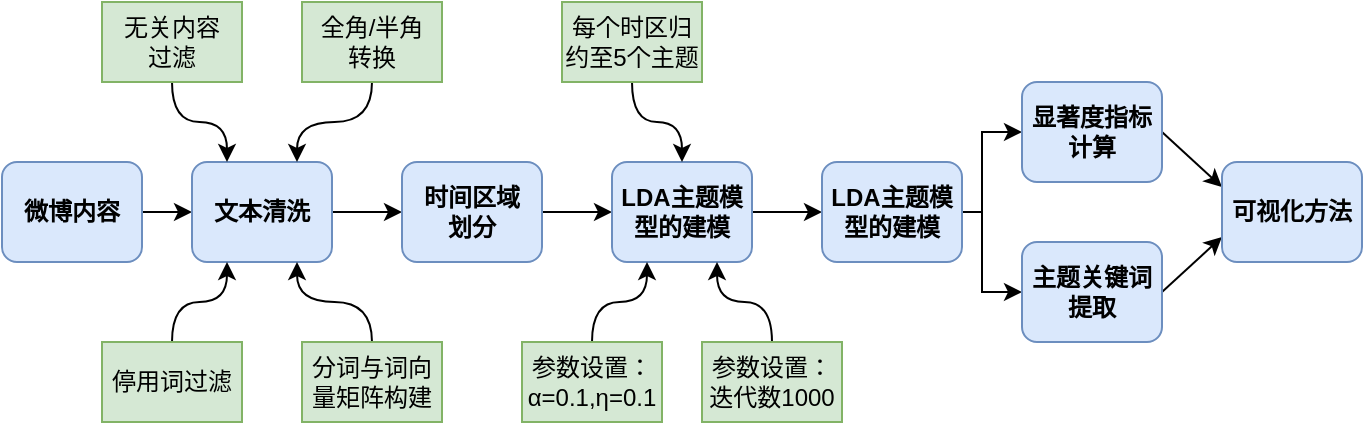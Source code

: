 <mxfile version="10.9.5" type="github"><diagram id="MhLd00JO5YuqVc8wrgBf" name="Page-1"><mxGraphModel dx="1185" dy="596" grid="1" gridSize="10" guides="1" tooltips="1" connect="1" arrows="1" fold="1" page="1" pageScale="1" pageWidth="827" pageHeight="1169" math="0" shadow="0"><root><mxCell id="0"/><mxCell id="1" parent="0"/><mxCell id="6DyXjZ8gBbZWzmskYxfb-4" value="" style="edgeStyle=orthogonalEdgeStyle;rounded=0;orthogonalLoop=1;jettySize=auto;html=1;" edge="1" parent="1" source="6DyXjZ8gBbZWzmskYxfb-2" target="6DyXjZ8gBbZWzmskYxfb-3"><mxGeometry relative="1" as="geometry"/></mxCell><mxCell id="6DyXjZ8gBbZWzmskYxfb-2" value="微博内容" style="rounded=1;whiteSpace=wrap;html=1;fillColor=#dae8fc;strokeColor=#6c8ebf;fontStyle=1" vertex="1" parent="1"><mxGeometry x="10" y="190" width="70" height="50" as="geometry"/></mxCell><mxCell id="6DyXjZ8gBbZWzmskYxfb-16" value="" style="edgeStyle=orthogonalEdgeStyle;curved=1;rounded=0;orthogonalLoop=1;jettySize=auto;html=1;" edge="1" parent="1" source="6DyXjZ8gBbZWzmskYxfb-3" target="6DyXjZ8gBbZWzmskYxfb-15"><mxGeometry relative="1" as="geometry"/></mxCell><mxCell id="6DyXjZ8gBbZWzmskYxfb-3" value="文本清洗" style="rounded=1;whiteSpace=wrap;html=1;fillColor=#dae8fc;strokeColor=#6c8ebf;fontStyle=1" vertex="1" parent="1"><mxGeometry x="105" y="190" width="70" height="50" as="geometry"/></mxCell><mxCell id="6DyXjZ8gBbZWzmskYxfb-18" value="" style="edgeStyle=orthogonalEdgeStyle;curved=1;rounded=0;orthogonalLoop=1;jettySize=auto;html=1;" edge="1" parent="1" source="6DyXjZ8gBbZWzmskYxfb-15" target="6DyXjZ8gBbZWzmskYxfb-17"><mxGeometry relative="1" as="geometry"/></mxCell><mxCell id="6DyXjZ8gBbZWzmskYxfb-15" value="时间区域&lt;br&gt;划分" style="rounded=1;whiteSpace=wrap;html=1;fillColor=#dae8fc;strokeColor=#6c8ebf;fontStyle=1" vertex="1" parent="1"><mxGeometry x="210" y="190" width="70" height="50" as="geometry"/></mxCell><mxCell id="6DyXjZ8gBbZWzmskYxfb-20" value="" style="edgeStyle=orthogonalEdgeStyle;curved=1;rounded=0;orthogonalLoop=1;jettySize=auto;html=1;" edge="1" parent="1" source="6DyXjZ8gBbZWzmskYxfb-17" target="6DyXjZ8gBbZWzmskYxfb-19"><mxGeometry relative="1" as="geometry"/></mxCell><mxCell id="6DyXjZ8gBbZWzmskYxfb-17" value="LDA主题模型的建模" style="rounded=1;whiteSpace=wrap;html=1;fillColor=#dae8fc;strokeColor=#6c8ebf;fontStyle=1" vertex="1" parent="1"><mxGeometry x="315" y="190" width="70" height="50" as="geometry"/></mxCell><mxCell id="6DyXjZ8gBbZWzmskYxfb-25" style="edgeStyle=orthogonalEdgeStyle;rounded=0;orthogonalLoop=1;jettySize=auto;html=1;exitX=1;exitY=0.5;exitDx=0;exitDy=0;entryX=0;entryY=0.5;entryDx=0;entryDy=0;" edge="1" parent="1" source="6DyXjZ8gBbZWzmskYxfb-19" target="6DyXjZ8gBbZWzmskYxfb-21"><mxGeometry relative="1" as="geometry"><Array as="points"><mxPoint x="500" y="215"/><mxPoint x="500" y="175"/></Array></mxGeometry></mxCell><mxCell id="6DyXjZ8gBbZWzmskYxfb-26" style="edgeStyle=orthogonalEdgeStyle;rounded=0;orthogonalLoop=1;jettySize=auto;html=1;exitX=1;exitY=0.5;exitDx=0;exitDy=0;entryX=0;entryY=0.5;entryDx=0;entryDy=0;" edge="1" parent="1" source="6DyXjZ8gBbZWzmskYxfb-19" target="6DyXjZ8gBbZWzmskYxfb-23"><mxGeometry relative="1" as="geometry"><Array as="points"><mxPoint x="500" y="215"/><mxPoint x="500" y="255"/></Array></mxGeometry></mxCell><mxCell id="6DyXjZ8gBbZWzmskYxfb-19" value="LDA主题模型的建模" style="rounded=1;whiteSpace=wrap;html=1;fillColor=#dae8fc;strokeColor=#6c8ebf;fontStyle=1" vertex="1" parent="1"><mxGeometry x="420" y="190" width="70" height="50" as="geometry"/></mxCell><mxCell id="6DyXjZ8gBbZWzmskYxfb-30" style="edgeStyle=none;rounded=0;orthogonalLoop=1;jettySize=auto;html=1;exitX=1;exitY=0.5;exitDx=0;exitDy=0;entryX=0;entryY=0.25;entryDx=0;entryDy=0;" edge="1" parent="1" source="6DyXjZ8gBbZWzmskYxfb-21" target="6DyXjZ8gBbZWzmskYxfb-28"><mxGeometry relative="1" as="geometry"/></mxCell><mxCell id="6DyXjZ8gBbZWzmskYxfb-21" value="显著度指标计算" style="rounded=1;whiteSpace=wrap;html=1;fillColor=#dae8fc;strokeColor=#6c8ebf;fontStyle=1" vertex="1" parent="1"><mxGeometry x="520" y="150" width="70" height="50" as="geometry"/></mxCell><mxCell id="6DyXjZ8gBbZWzmskYxfb-11" style="edgeStyle=orthogonalEdgeStyle;curved=1;rounded=0;orthogonalLoop=1;jettySize=auto;html=1;exitX=0.5;exitY=1;exitDx=0;exitDy=0;entryX=0.25;entryY=0;entryDx=0;entryDy=0;" edge="1" parent="1" source="6DyXjZ8gBbZWzmskYxfb-5" target="6DyXjZ8gBbZWzmskYxfb-3"><mxGeometry relative="1" as="geometry"/></mxCell><mxCell id="6DyXjZ8gBbZWzmskYxfb-5" value="无关内容&lt;br&gt;过滤" style="rounded=0;whiteSpace=wrap;html=1;fillColor=#d5e8d4;strokeColor=#82b366;" vertex="1" parent="1"><mxGeometry x="60" y="110" width="70" height="40" as="geometry"/></mxCell><mxCell id="6DyXjZ8gBbZWzmskYxfb-12" style="edgeStyle=orthogonalEdgeStyle;curved=1;rounded=0;orthogonalLoop=1;jettySize=auto;html=1;exitX=0.5;exitY=1;exitDx=0;exitDy=0;entryX=0.75;entryY=0;entryDx=0;entryDy=0;" edge="1" parent="1" source="6DyXjZ8gBbZWzmskYxfb-6" target="6DyXjZ8gBbZWzmskYxfb-3"><mxGeometry relative="1" as="geometry"/></mxCell><mxCell id="6DyXjZ8gBbZWzmskYxfb-6" value="全角/半角&lt;br&gt;转换" style="rounded=0;whiteSpace=wrap;html=1;fillColor=#d5e8d4;strokeColor=#82b366;" vertex="1" parent="1"><mxGeometry x="160" y="110" width="70" height="40" as="geometry"/></mxCell><mxCell id="6DyXjZ8gBbZWzmskYxfb-13" style="edgeStyle=orthogonalEdgeStyle;curved=1;rounded=0;orthogonalLoop=1;jettySize=auto;html=1;exitX=0.5;exitY=0;exitDx=0;exitDy=0;entryX=0.25;entryY=1;entryDx=0;entryDy=0;" edge="1" parent="1" source="6DyXjZ8gBbZWzmskYxfb-9" target="6DyXjZ8gBbZWzmskYxfb-3"><mxGeometry relative="1" as="geometry"/></mxCell><mxCell id="6DyXjZ8gBbZWzmskYxfb-9" value="停用词过滤" style="rounded=0;whiteSpace=wrap;html=1;fillColor=#d5e8d4;strokeColor=#82b366;" vertex="1" parent="1"><mxGeometry x="60" y="280" width="70" height="40" as="geometry"/></mxCell><mxCell id="6DyXjZ8gBbZWzmskYxfb-14" style="edgeStyle=orthogonalEdgeStyle;curved=1;rounded=0;orthogonalLoop=1;jettySize=auto;html=1;exitX=0.5;exitY=0;exitDx=0;exitDy=0;entryX=0.75;entryY=1;entryDx=0;entryDy=0;" edge="1" parent="1" source="6DyXjZ8gBbZWzmskYxfb-10" target="6DyXjZ8gBbZWzmskYxfb-3"><mxGeometry relative="1" as="geometry"/></mxCell><mxCell id="6DyXjZ8gBbZWzmskYxfb-10" value="分词与词向量矩阵构建" style="rounded=0;whiteSpace=wrap;html=1;fillColor=#d5e8d4;strokeColor=#82b366;" vertex="1" parent="1"><mxGeometry x="160" y="280" width="70" height="40" as="geometry"/></mxCell><mxCell id="6DyXjZ8gBbZWzmskYxfb-31" style="edgeStyle=none;rounded=0;orthogonalLoop=1;jettySize=auto;html=1;exitX=1;exitY=0.5;exitDx=0;exitDy=0;entryX=0;entryY=0.75;entryDx=0;entryDy=0;" edge="1" parent="1" source="6DyXjZ8gBbZWzmskYxfb-23" target="6DyXjZ8gBbZWzmskYxfb-28"><mxGeometry relative="1" as="geometry"><mxPoint x="630" y="210" as="targetPoint"/></mxGeometry></mxCell><mxCell id="6DyXjZ8gBbZWzmskYxfb-23" value="主题关键词提取" style="rounded=1;whiteSpace=wrap;html=1;fillColor=#dae8fc;strokeColor=#6c8ebf;fontStyle=1" vertex="1" parent="1"><mxGeometry x="520" y="230" width="70" height="50" as="geometry"/></mxCell><mxCell id="6DyXjZ8gBbZWzmskYxfb-28" value="可视化方法" style="rounded=1;whiteSpace=wrap;html=1;fillColor=#dae8fc;strokeColor=#6c8ebf;fontStyle=1" vertex="1" parent="1"><mxGeometry x="620" y="190" width="70" height="50" as="geometry"/></mxCell><mxCell id="6DyXjZ8gBbZWzmskYxfb-40" style="edgeStyle=orthogonalEdgeStyle;curved=1;rounded=0;orthogonalLoop=1;jettySize=auto;html=1;exitX=0.5;exitY=1;exitDx=0;exitDy=0;entryX=0.5;entryY=0;entryDx=0;entryDy=0;" edge="1" parent="1" source="6DyXjZ8gBbZWzmskYxfb-32" target="6DyXjZ8gBbZWzmskYxfb-17"><mxGeometry relative="1" as="geometry"/></mxCell><mxCell id="6DyXjZ8gBbZWzmskYxfb-32" value="每个时区归约至5个主题" style="rounded=0;whiteSpace=wrap;html=1;fillColor=#d5e8d4;strokeColor=#82b366;" vertex="1" parent="1"><mxGeometry x="290" y="110" width="70" height="40" as="geometry"/></mxCell><mxCell id="6DyXjZ8gBbZWzmskYxfb-38" style="edgeStyle=orthogonalEdgeStyle;curved=1;rounded=0;orthogonalLoop=1;jettySize=auto;html=1;exitX=0.5;exitY=0;exitDx=0;exitDy=0;entryX=0.25;entryY=1;entryDx=0;entryDy=0;" edge="1" parent="1" source="6DyXjZ8gBbZWzmskYxfb-35" target="6DyXjZ8gBbZWzmskYxfb-17"><mxGeometry relative="1" as="geometry"/></mxCell><mxCell id="6DyXjZ8gBbZWzmskYxfb-35" value="参数设置：&lt;br&gt;α=0.1,η=0.1" style="rounded=0;whiteSpace=wrap;html=1;fillColor=#d5e8d4;strokeColor=#82b366;" vertex="1" parent="1"><mxGeometry x="270" y="280" width="70" height="40" as="geometry"/></mxCell><mxCell id="6DyXjZ8gBbZWzmskYxfb-39" style="edgeStyle=orthogonalEdgeStyle;curved=1;rounded=0;orthogonalLoop=1;jettySize=auto;html=1;exitX=0.5;exitY=0;exitDx=0;exitDy=0;entryX=0.75;entryY=1;entryDx=0;entryDy=0;" edge="1" parent="1" source="6DyXjZ8gBbZWzmskYxfb-36" target="6DyXjZ8gBbZWzmskYxfb-17"><mxGeometry relative="1" as="geometry"/></mxCell><mxCell id="6DyXjZ8gBbZWzmskYxfb-36" value="参数设置：迭代数1000" style="rounded=0;whiteSpace=wrap;html=1;fillColor=#d5e8d4;strokeColor=#82b366;" vertex="1" parent="1"><mxGeometry x="360" y="280" width="70" height="40" as="geometry"/></mxCell></root></mxGraphModel></diagram></mxfile>
